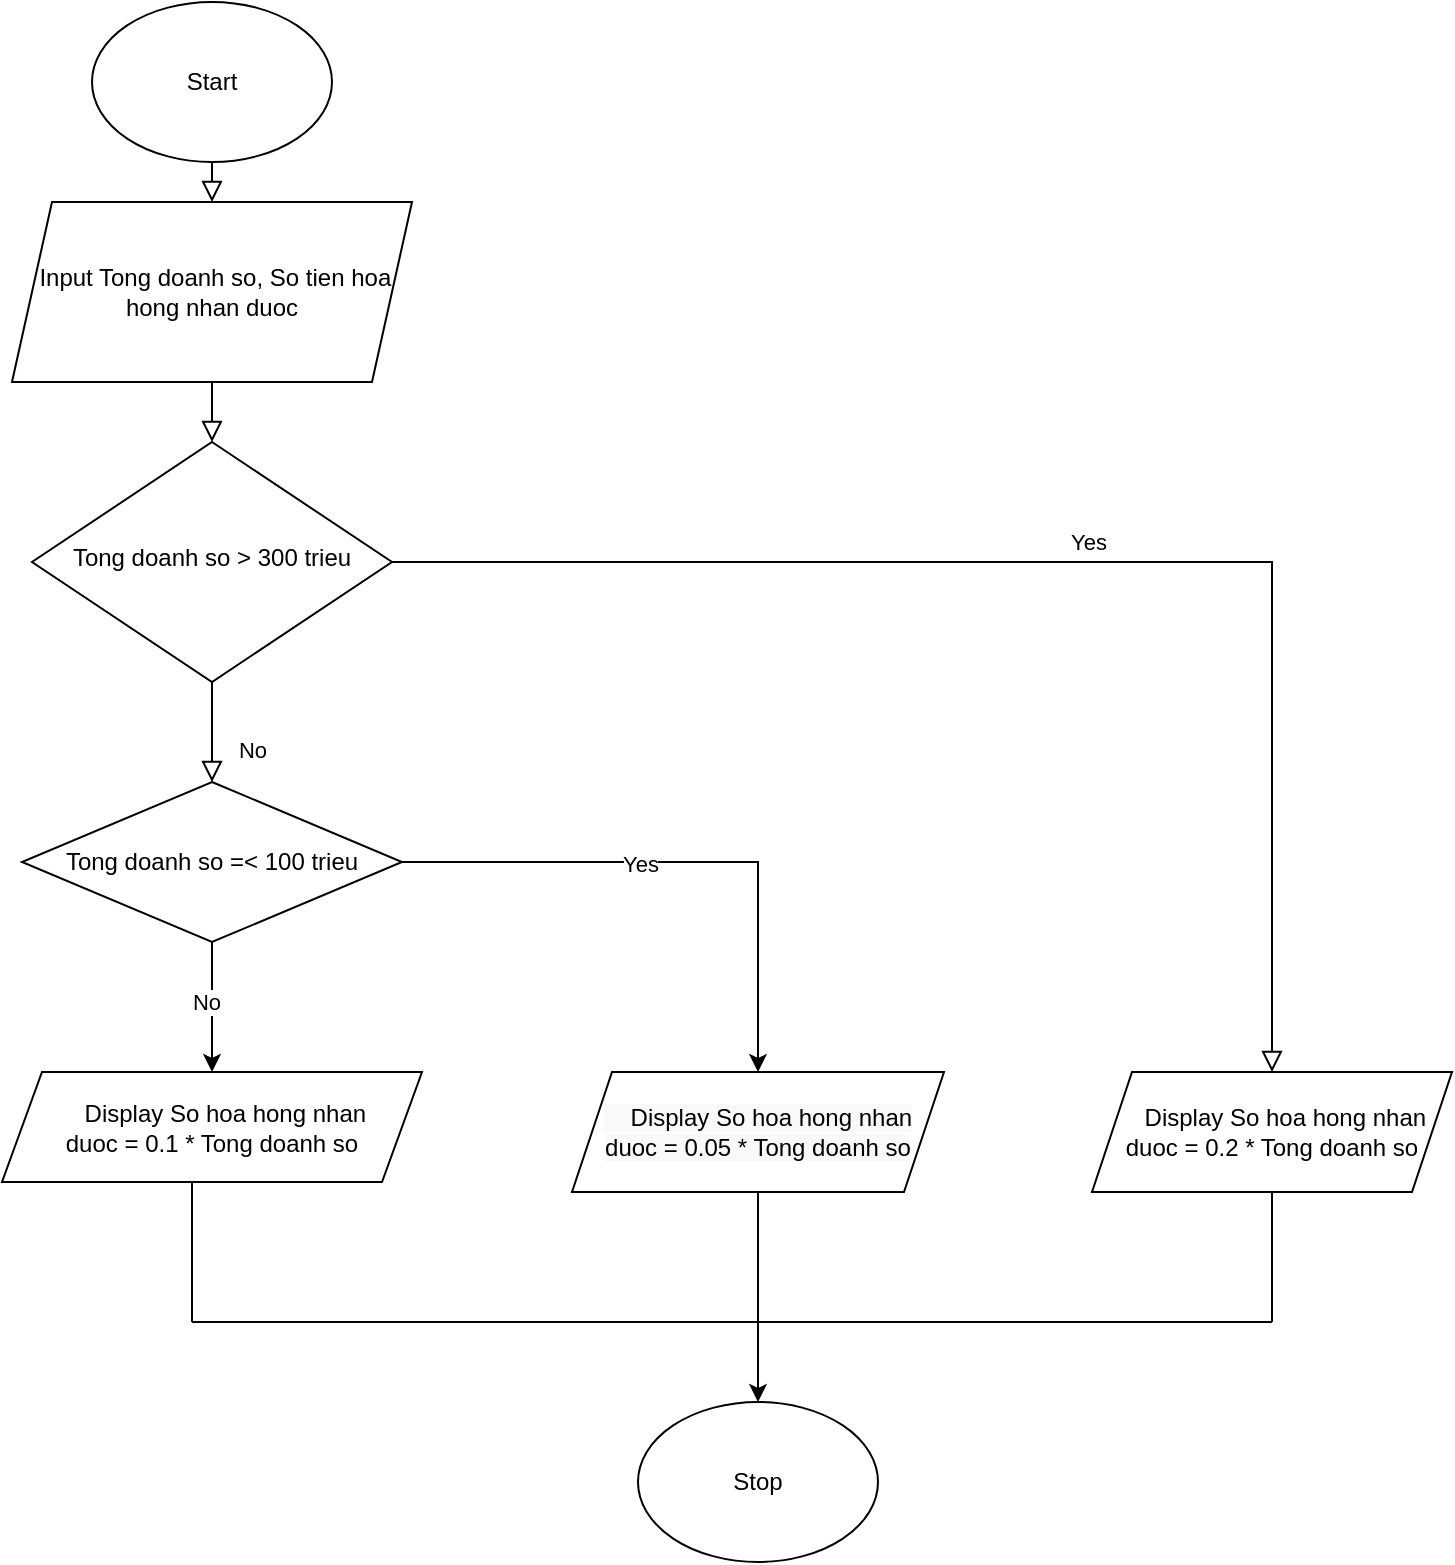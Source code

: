 <mxfile version="20.3.0" type="device"><diagram id="C5RBs43oDa-KdzZeNtuy" name="Page-1"><mxGraphModel dx="1164" dy="842" grid="1" gridSize="10" guides="1" tooltips="1" connect="1" arrows="1" fold="1" page="1" pageScale="1" pageWidth="827" pageHeight="1169" math="0" shadow="0"><root><mxCell id="WIyWlLk6GJQsqaUBKTNV-0"/><mxCell id="WIyWlLk6GJQsqaUBKTNV-1" parent="WIyWlLk6GJQsqaUBKTNV-0"/><mxCell id="WIyWlLk6GJQsqaUBKTNV-2" value="" style="rounded=0;html=1;jettySize=auto;orthogonalLoop=1;fontSize=11;endArrow=block;endFill=0;endSize=8;strokeWidth=1;shadow=0;labelBackgroundColor=none;edgeStyle=orthogonalEdgeStyle;exitX=0.5;exitY=1;exitDx=0;exitDy=0;entryX=0.5;entryY=0;entryDx=0;entryDy=0;" parent="WIyWlLk6GJQsqaUBKTNV-1" source="SvZVZ17LyteWapT9q1vW-0" target="SvZVZ17LyteWapT9q1vW-1" edge="1"><mxGeometry relative="1" as="geometry"><mxPoint x="220" y="120" as="sourcePoint"/><mxPoint x="220" y="170" as="targetPoint"/></mxGeometry></mxCell><mxCell id="WIyWlLk6GJQsqaUBKTNV-4" value="" style="rounded=0;html=1;jettySize=auto;orthogonalLoop=1;fontSize=11;endArrow=block;endFill=0;endSize=8;strokeWidth=1;shadow=0;labelBackgroundColor=none;edgeStyle=orthogonalEdgeStyle;" parent="WIyWlLk6GJQsqaUBKTNV-1" source="SvZVZ17LyteWapT9q1vW-1" target="WIyWlLk6GJQsqaUBKTNV-10" edge="1"><mxGeometry y="20" relative="1" as="geometry"><mxPoint as="offset"/><mxPoint x="220" y="250.0" as="sourcePoint"/></mxGeometry></mxCell><mxCell id="WIyWlLk6GJQsqaUBKTNV-8" value="No" style="rounded=0;html=1;jettySize=auto;orthogonalLoop=1;fontSize=11;endArrow=block;endFill=0;endSize=8;strokeWidth=1;shadow=0;labelBackgroundColor=none;edgeStyle=orthogonalEdgeStyle;entryX=0.5;entryY=0;entryDx=0;entryDy=0;" parent="WIyWlLk6GJQsqaUBKTNV-1" source="WIyWlLk6GJQsqaUBKTNV-10" target="SvZVZ17LyteWapT9q1vW-5" edge="1"><mxGeometry x="0.333" y="20" relative="1" as="geometry"><mxPoint as="offset"/><mxPoint x="220.0" y="390" as="targetPoint"/></mxGeometry></mxCell><mxCell id="WIyWlLk6GJQsqaUBKTNV-9" value="Yes" style="edgeStyle=orthogonalEdgeStyle;rounded=0;html=1;jettySize=auto;orthogonalLoop=1;fontSize=11;endArrow=block;endFill=0;endSize=8;strokeWidth=1;shadow=0;labelBackgroundColor=none;entryX=0.5;entryY=0;entryDx=0;entryDy=0;" parent="WIyWlLk6GJQsqaUBKTNV-1" source="WIyWlLk6GJQsqaUBKTNV-10" target="SvZVZ17LyteWapT9q1vW-3" edge="1"><mxGeometry y="10" relative="1" as="geometry"><mxPoint as="offset"/><mxPoint x="680.0" y="480" as="targetPoint"/></mxGeometry></mxCell><mxCell id="WIyWlLk6GJQsqaUBKTNV-10" value="Tong doanh so &amp;gt; 300 trieu" style="rhombus;whiteSpace=wrap;html=1;shadow=0;fontFamily=Helvetica;fontSize=12;align=center;strokeWidth=1;spacing=6;spacingTop=-4;" parent="WIyWlLk6GJQsqaUBKTNV-1" vertex="1"><mxGeometry x="130" y="240" width="180" height="120" as="geometry"/></mxCell><mxCell id="SvZVZ17LyteWapT9q1vW-0" value="Start" style="ellipse;whiteSpace=wrap;html=1;" vertex="1" parent="WIyWlLk6GJQsqaUBKTNV-1"><mxGeometry x="160" y="20" width="120" height="80" as="geometry"/></mxCell><mxCell id="SvZVZ17LyteWapT9q1vW-1" value="&amp;nbsp;Input Tong doanh so, So tien hoa hong nhan duoc" style="shape=parallelogram;perimeter=parallelogramPerimeter;whiteSpace=wrap;html=1;fixedSize=1;" vertex="1" parent="WIyWlLk6GJQsqaUBKTNV-1"><mxGeometry x="120" y="120" width="200" height="90" as="geometry"/></mxCell><mxCell id="SvZVZ17LyteWapT9q1vW-3" value="&amp;nbsp; &amp;nbsp; Display So hoa hong nhan &lt;br&gt;duoc = 0.2 * Tong doanh so" style="shape=parallelogram;perimeter=parallelogramPerimeter;whiteSpace=wrap;html=1;fixedSize=1;" vertex="1" parent="WIyWlLk6GJQsqaUBKTNV-1"><mxGeometry x="660" y="555" width="180" height="60" as="geometry"/></mxCell><mxCell id="SvZVZ17LyteWapT9q1vW-8" value="" style="edgeStyle=orthogonalEdgeStyle;rounded=0;orthogonalLoop=1;jettySize=auto;html=1;" edge="1" parent="WIyWlLk6GJQsqaUBKTNV-1" source="SvZVZ17LyteWapT9q1vW-5" target="SvZVZ17LyteWapT9q1vW-7"><mxGeometry relative="1" as="geometry"/></mxCell><mxCell id="SvZVZ17LyteWapT9q1vW-9" value="Yes" style="edgeLabel;html=1;align=center;verticalAlign=middle;resizable=0;points=[];" vertex="1" connectable="0" parent="SvZVZ17LyteWapT9q1vW-8"><mxGeometry x="-0.163" y="-1" relative="1" as="geometry"><mxPoint as="offset"/></mxGeometry></mxCell><mxCell id="SvZVZ17LyteWapT9q1vW-11" value="" style="edgeStyle=orthogonalEdgeStyle;rounded=0;orthogonalLoop=1;jettySize=auto;html=1;" edge="1" parent="WIyWlLk6GJQsqaUBKTNV-1" source="SvZVZ17LyteWapT9q1vW-5" target="SvZVZ17LyteWapT9q1vW-10"><mxGeometry relative="1" as="geometry"/></mxCell><mxCell id="SvZVZ17LyteWapT9q1vW-12" value="No" style="edgeLabel;html=1;align=center;verticalAlign=middle;resizable=0;points=[];" vertex="1" connectable="0" parent="SvZVZ17LyteWapT9q1vW-11"><mxGeometry x="-0.087" y="-3" relative="1" as="geometry"><mxPoint as="offset"/></mxGeometry></mxCell><mxCell id="SvZVZ17LyteWapT9q1vW-5" value="Tong doanh so =&amp;lt; 100 trieu" style="rhombus;whiteSpace=wrap;html=1;" vertex="1" parent="WIyWlLk6GJQsqaUBKTNV-1"><mxGeometry x="125" y="410" width="190" height="80" as="geometry"/></mxCell><mxCell id="SvZVZ17LyteWapT9q1vW-7" value="&lt;span style=&quot;color: rgb(0, 0, 0); font-family: Helvetica; font-size: 12px; font-style: normal; font-variant-ligatures: normal; font-variant-caps: normal; font-weight: 400; letter-spacing: normal; orphans: 2; text-align: center; text-indent: 0px; text-transform: none; widows: 2; word-spacing: 0px; -webkit-text-stroke-width: 0px; background-color: rgb(248, 249, 250); text-decoration-thickness: initial; text-decoration-style: initial; text-decoration-color: initial; float: none; display: inline !important;&quot;&gt;&amp;nbsp; &amp;nbsp; Display So hoa hong nhan&lt;/span&gt;&lt;br style=&quot;color: rgb(0, 0, 0); font-family: Helvetica; font-size: 12px; font-style: normal; font-variant-ligatures: normal; font-variant-caps: normal; font-weight: 400; letter-spacing: normal; orphans: 2; text-align: center; text-indent: 0px; text-transform: none; widows: 2; word-spacing: 0px; -webkit-text-stroke-width: 0px; background-color: rgb(248, 249, 250); text-decoration-thickness: initial; text-decoration-style: initial; text-decoration-color: initial;&quot;&gt;&lt;span style=&quot;color: rgb(0, 0, 0); font-family: Helvetica; font-size: 12px; font-style: normal; font-variant-ligatures: normal; font-variant-caps: normal; font-weight: 400; letter-spacing: normal; orphans: 2; text-align: center; text-indent: 0px; text-transform: none; widows: 2; word-spacing: 0px; -webkit-text-stroke-width: 0px; background-color: rgb(248, 249, 250); text-decoration-thickness: initial; text-decoration-style: initial; text-decoration-color: initial; float: none; display: inline !important;&quot;&gt;duoc = 0.05 * Tong doanh so&lt;/span&gt;" style="shape=parallelogram;perimeter=parallelogramPerimeter;whiteSpace=wrap;html=1;fixedSize=1;" vertex="1" parent="WIyWlLk6GJQsqaUBKTNV-1"><mxGeometry x="400" y="555" width="186" height="60" as="geometry"/></mxCell><mxCell id="SvZVZ17LyteWapT9q1vW-10" value="&amp;nbsp; &amp;nbsp; Display So hoa hong nhan&lt;br&gt;duoc = 0.1 * Tong doanh so" style="shape=parallelogram;perimeter=parallelogramPerimeter;whiteSpace=wrap;html=1;fixedSize=1;" vertex="1" parent="WIyWlLk6GJQsqaUBKTNV-1"><mxGeometry x="115" y="555" width="210" height="55" as="geometry"/></mxCell><mxCell id="SvZVZ17LyteWapT9q1vW-13" value="Stop" style="ellipse;whiteSpace=wrap;html=1;" vertex="1" parent="WIyWlLk6GJQsqaUBKTNV-1"><mxGeometry x="433" y="720" width="120" height="80" as="geometry"/></mxCell><mxCell id="SvZVZ17LyteWapT9q1vW-17" value="" style="edgeStyle=none;orthogonalLoop=1;jettySize=auto;html=1;rounded=0;entryX=0.5;entryY=0;entryDx=0;entryDy=0;" edge="1" parent="WIyWlLk6GJQsqaUBKTNV-1" source="SvZVZ17LyteWapT9q1vW-7" target="SvZVZ17LyteWapT9q1vW-13"><mxGeometry width="80" relative="1" as="geometry"><mxPoint x="479" y="620" as="sourcePoint"/><mxPoint x="493" y="680" as="targetPoint"/><Array as="points"/></mxGeometry></mxCell><mxCell id="SvZVZ17LyteWapT9q1vW-18" value="" style="endArrow=none;html=1;rounded=0;" edge="1" parent="WIyWlLk6GJQsqaUBKTNV-1"><mxGeometry width="50" height="50" relative="1" as="geometry"><mxPoint x="210" y="680" as="sourcePoint"/><mxPoint x="500" y="680" as="targetPoint"/></mxGeometry></mxCell><mxCell id="SvZVZ17LyteWapT9q1vW-19" value="" style="endArrow=none;html=1;rounded=0;" edge="1" parent="WIyWlLk6GJQsqaUBKTNV-1"><mxGeometry width="50" height="50" relative="1" as="geometry"><mxPoint x="500" y="680" as="sourcePoint"/><mxPoint x="750" y="680" as="targetPoint"/></mxGeometry></mxCell><mxCell id="SvZVZ17LyteWapT9q1vW-20" value="" style="endArrow=none;html=1;rounded=0;" edge="1" parent="WIyWlLk6GJQsqaUBKTNV-1"><mxGeometry width="50" height="50" relative="1" as="geometry"><mxPoint x="210" y="680" as="sourcePoint"/><mxPoint x="210" y="610" as="targetPoint"/></mxGeometry></mxCell><mxCell id="SvZVZ17LyteWapT9q1vW-21" value="" style="endArrow=none;html=1;rounded=0;" edge="1" parent="WIyWlLk6GJQsqaUBKTNV-1" target="SvZVZ17LyteWapT9q1vW-3"><mxGeometry width="50" height="50" relative="1" as="geometry"><mxPoint x="750" y="680" as="sourcePoint"/><mxPoint x="550" y="580" as="targetPoint"/></mxGeometry></mxCell></root></mxGraphModel></diagram></mxfile>